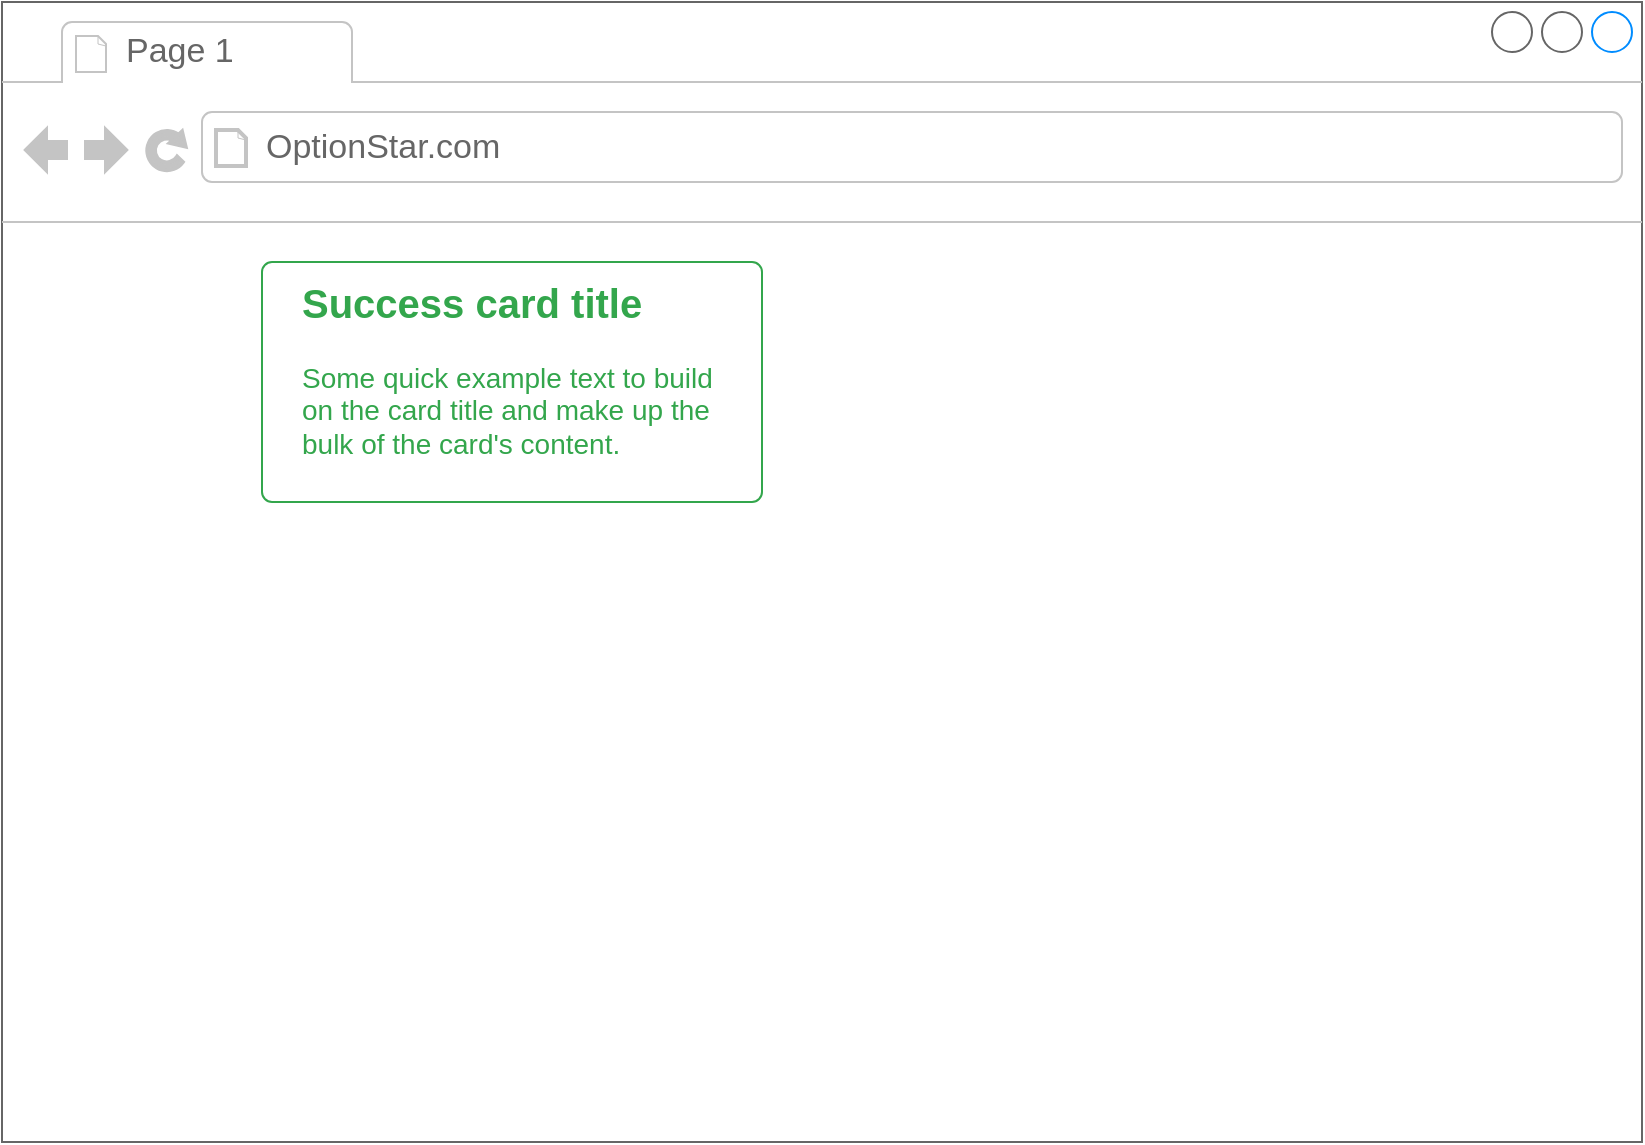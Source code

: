 <mxfile>
    <diagram id="sepzSAH-rnniSR1z4Kyg" name="Page-1">
        <mxGraphModel dx="2014" dy="594" grid="1" gridSize="10" guides="1" tooltips="1" connect="1" arrows="1" fold="1" page="1" pageScale="1" pageWidth="850" pageHeight="1100" math="0" shadow="0">
            <root>
                <mxCell id="0"/>
                <mxCell id="1" parent="0"/>
                <mxCell id="33" value="" style="strokeWidth=1;shadow=0;dashed=0;align=center;html=1;shape=mxgraph.mockup.containers.browserWindow;rSize=0;strokeColor=#666666;strokeColor2=#008cff;strokeColor3=#c4c4c4;mainText=,;recursiveResize=0;fillColor=#FFFFFF;" parent="1" vertex="1">
                    <mxGeometry x="-20" width="820" height="570" as="geometry"/>
                </mxCell>
                <mxCell id="34" value="Page 1" style="strokeWidth=1;shadow=0;dashed=0;align=center;html=1;shape=mxgraph.mockup.containers.anchor;fontSize=17;fontColor=#666666;align=left;fillColor=#FFFFFF;" parent="33" vertex="1">
                    <mxGeometry x="60" y="12" width="110" height="26" as="geometry"/>
                </mxCell>
                <mxCell id="35" value="OptionStar.com" style="strokeWidth=1;shadow=0;dashed=0;align=center;html=1;shape=mxgraph.mockup.containers.anchor;rSize=0;fontSize=17;fontColor=#666666;align=left;fillColor=#FFFFFF;" parent="33" vertex="1">
                    <mxGeometry x="130" y="60" width="250" height="26" as="geometry"/>
                </mxCell>
                <mxCell id="46" value="&lt;b&gt;&lt;font style=&quot;font-size: 20px&quot;&gt;Success card title&lt;/font&gt;&lt;/b&gt;&lt;br style=&quot;font-size: 14px&quot;&gt;&lt;br style=&quot;font-size: 14px&quot;&gt;Some quick example text to build on the card title and make up the bulk of the card's content." style="html=1;shadow=0;dashed=0;shape=mxgraph.bootstrap.rrect;rSize=5;strokeColor=#33A64C;html=1;whiteSpace=wrap;fillColor=#ffffff;fontColor=#33A64C;verticalAlign=bottom;align=left;spacing=20;spacingBottom=0;fontSize=14;" vertex="1" parent="33">
                    <mxGeometry x="130" y="130" width="250" height="120" as="geometry"/>
                </mxCell>
            </root>
        </mxGraphModel>
    </diagram>
</mxfile>